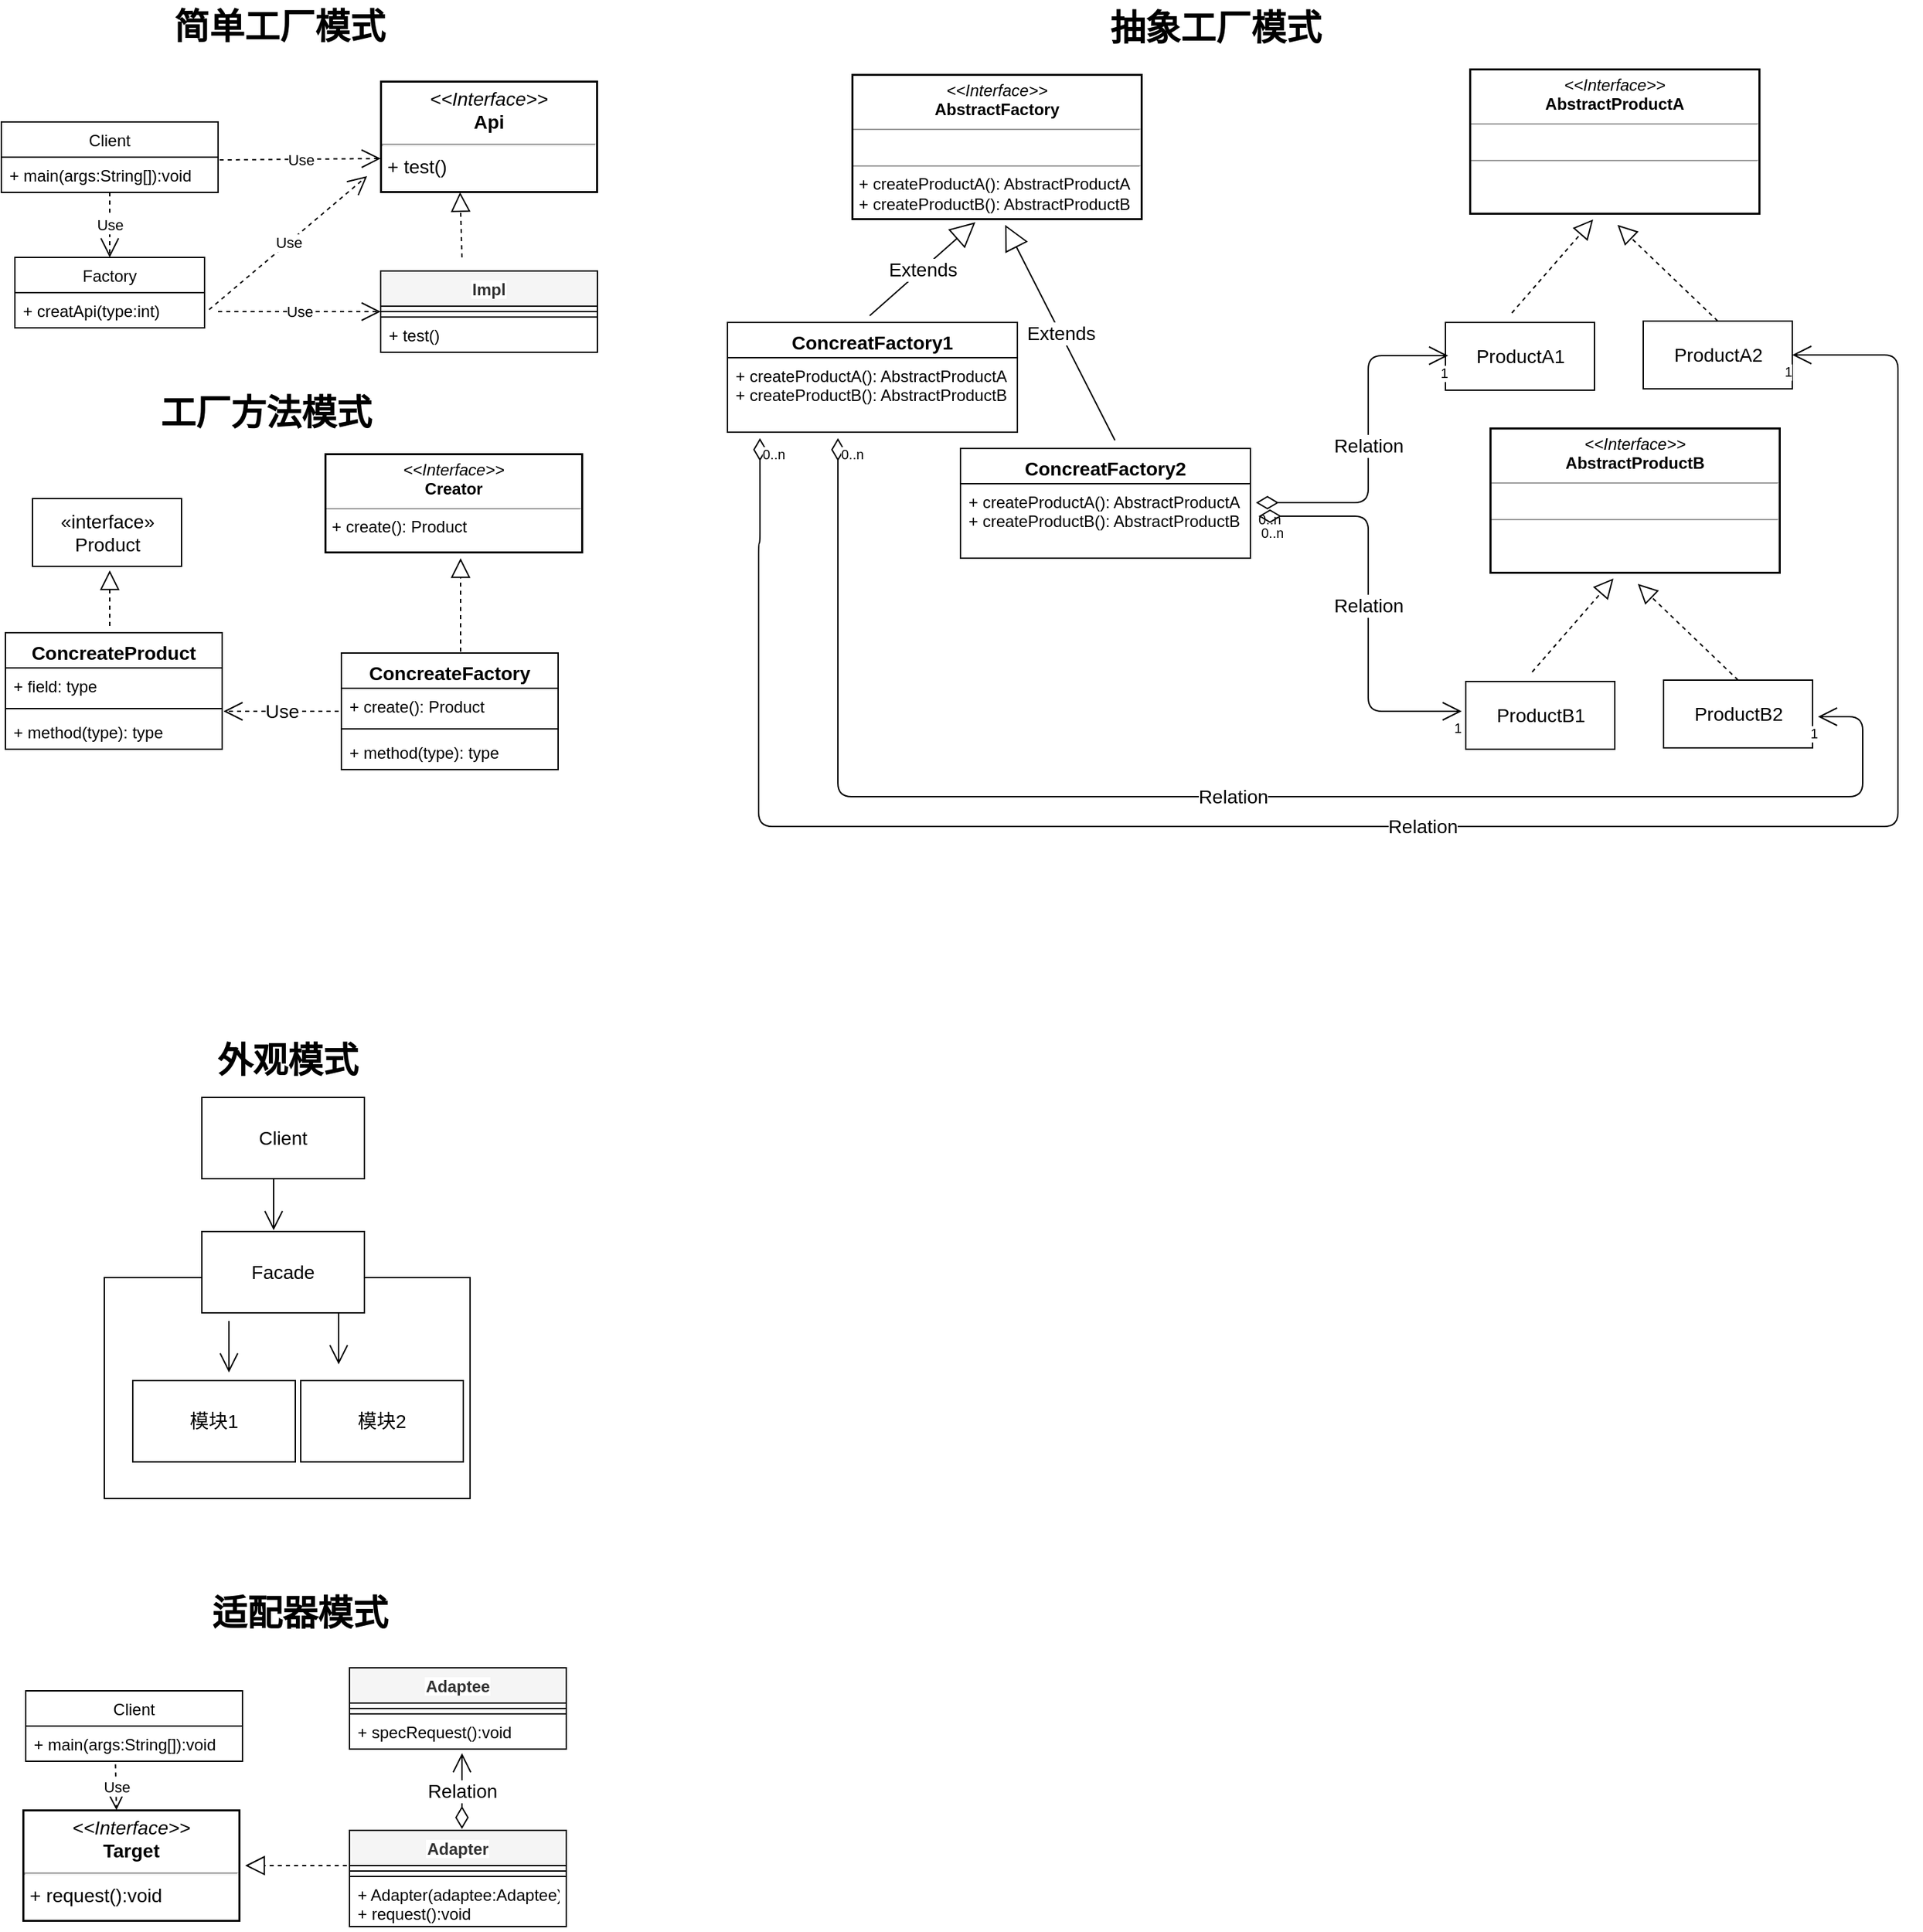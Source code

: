 <mxfile version="13.0.9">
    <diagram id="6hGFLwfOUW9BJ-s0fimq" name="Page-1">
        <mxGraphModel dx="1156" dy="636" grid="0" gridSize="10" guides="1" tooltips="1" connect="1" arrows="1" fold="1" page="1" pageScale="1" pageWidth="827" pageHeight="1169" background="#ffffff" math="0" shadow="0">
            <root>
                <mxCell id="0"/>
                <mxCell id="1" parent="0"/>
                <mxCell id="4" value="Client" style="swimlane;fontStyle=0;childLayout=stackLayout;horizontal=1;startSize=26;fillColor=none;horizontalStack=0;resizeParent=1;resizeParentMax=0;resizeLast=0;collapsible=1;marginBottom=0;strokeColor=#000000;fontColor=#000000;" vertex="1" parent="1">
                    <mxGeometry x="90" y="180" width="160" height="52" as="geometry"/>
                </mxCell>
                <mxCell id="5" value="+ main(args:String[]):void" style="text;strokeColor=#000000;fillColor=none;align=left;verticalAlign=top;spacingLeft=4;spacingRight=4;overflow=hidden;rotatable=0;points=[[0,0.5],[1,0.5]];portConstraint=eastwest;fontColor=#000000;" vertex="1" parent="4">
                    <mxGeometry y="26" width="160" height="26" as="geometry"/>
                </mxCell>
                <mxCell id="9" value="Factory" style="swimlane;fontStyle=0;childLayout=stackLayout;horizontal=1;startSize=26;fillColor=none;horizontalStack=0;resizeParent=1;resizeParentMax=0;resizeLast=0;collapsible=1;marginBottom=0;strokeColor=#000000;fontColor=#000000;" vertex="1" parent="1">
                    <mxGeometry x="100" y="280" width="140" height="52" as="geometry"/>
                </mxCell>
                <mxCell id="11" value="+ creatApi(type:int)" style="text;strokeColor=#000000;fillColor=none;align=left;verticalAlign=top;spacingLeft=4;spacingRight=4;overflow=hidden;rotatable=0;points=[[0,0.5],[1,0.5]];portConstraint=eastwest;fontColor=#000000;" vertex="1" parent="9">
                    <mxGeometry y="26" width="140" height="26" as="geometry"/>
                </mxCell>
                <mxCell id="22" value="Use" style="endArrow=open;endSize=12;dashed=1;html=1;entryX=0.5;entryY=0;entryDx=0;entryDy=0;strokeColor=#000000;fontColor=#000000;labelBackgroundColor=#FFFFFF;" edge="1" parent="1" source="4" target="9">
                    <mxGeometry width="160" relative="1" as="geometry">
                        <mxPoint x="170" y="232" as="sourcePoint"/>
                        <mxPoint x="170" y="392" as="targetPoint"/>
                    </mxGeometry>
                </mxCell>
                <mxCell id="23" value="Use" style="endArrow=open;endSize=12;dashed=1;html=1;entryX=0;entryY=0.5;entryDx=0;entryDy=0;exitX=1.007;exitY=0.079;exitDx=0;exitDy=0;exitPerimeter=0;strokeColor=#000000;fontColor=#000000;labelBackgroundColor=#FFFFFF;" edge="1" parent="1" source="5">
                    <mxGeometry width="160" relative="1" as="geometry">
                        <mxPoint x="180" y="242.0" as="sourcePoint"/>
                        <mxPoint x="370" y="207" as="targetPoint"/>
                    </mxGeometry>
                </mxCell>
                <mxCell id="24" value="Use" style="endArrow=open;endSize=12;dashed=1;html=1;entryX=0;entryY=0.5;entryDx=0;entryDy=0;entryPerimeter=0;strokeColor=#000000;fontColor=#000000;labelBackgroundColor=#FFFFFF;" edge="1" parent="1" target="20">
                    <mxGeometry width="160" relative="1" as="geometry">
                        <mxPoint x="250" y="320" as="sourcePoint"/>
                        <mxPoint x="370" y="330.004" as="targetPoint"/>
                    </mxGeometry>
                </mxCell>
                <mxCell id="25" value="Use" style="endArrow=open;endSize=12;dashed=1;html=1;exitX=1.024;exitY=0.482;exitDx=0;exitDy=0;exitPerimeter=0;strokeColor=#000000;fontColor=#000000;labelBackgroundColor=#FFFFFF;" edge="1" parent="1">
                    <mxGeometry width="160" relative="1" as="geometry">
                        <mxPoint x="243.36" y="318.532" as="sourcePoint"/>
                        <mxPoint x="360" y="220" as="targetPoint"/>
                    </mxGeometry>
                </mxCell>
                <mxCell id="26" value="" style="endArrow=block;dashed=1;endFill=0;endSize=12;html=1;entryX=0.533;entryY=0.997;entryDx=0;entryDy=0;entryPerimeter=0;strokeColor=#000000;fontColor=#000000;" edge="1" parent="1">
                    <mxGeometry width="160" relative="1" as="geometry">
                        <mxPoint x="430" y="280" as="sourcePoint"/>
                        <mxPoint x="428.63" y="231.85" as="targetPoint"/>
                    </mxGeometry>
                </mxCell>
                <mxCell id="27" value="&lt;p style=&quot;margin: 4px 0px 0px; text-align: center; font-size: 14px;&quot;&gt;&lt;i style=&quot;font-size: 14px;&quot;&gt;&amp;lt;&amp;lt;Interface&amp;gt;&amp;gt;&lt;/i&gt;&lt;br style=&quot;font-size: 14px;&quot;&gt;&lt;b style=&quot;font-size: 14px;&quot;&gt;Api&lt;/b&gt;&lt;/p&gt;&lt;hr style=&quot;font-size: 14px;&quot;&gt;&lt;p style=&quot;margin: 0px 0px 0px 4px; font-size: 14px;&quot;&gt;+ test()&lt;br style=&quot;font-size: 14px;&quot;&gt;&lt;/p&gt;" style="verticalAlign=top;align=left;overflow=fill;fontSize=14;fontFamily=Helvetica;html=1;strokeColor=#000000;fontColor=#000000;labelBackgroundColor=#ffffff;labelBorderColor=#000000;" vertex="1" parent="1">
                    <mxGeometry x="370" y="150" width="160" height="82" as="geometry"/>
                </mxCell>
                <mxCell id="18" value="Impl" style="swimlane;fontStyle=1;align=center;verticalAlign=top;childLayout=stackLayout;horizontal=1;startSize=26;horizontalStack=0;resizeParent=1;resizeParentMax=0;resizeLast=0;collapsible=1;marginBottom=0;strokeColor=#000000;fontColor=#333333;labelBackgroundColor=#FFFFFF;fillColor=#f5f5f5;" vertex="1" parent="1">
                    <mxGeometry x="370" y="290" width="160" height="60" as="geometry"/>
                </mxCell>
                <mxCell id="20" value="" style="line;strokeWidth=1;fillColor=none;align=left;verticalAlign=middle;spacingTop=-1;spacingLeft=3;spacingRight=3;rotatable=0;labelPosition=right;points=[];portConstraint=eastwest;strokeColor=#000000;fontColor=#000000;" vertex="1" parent="18">
                    <mxGeometry y="26" width="160" height="8" as="geometry"/>
                </mxCell>
                <mxCell id="21" value="+ test()" style="text;strokeColor=#000000;fillColor=none;align=left;verticalAlign=top;spacingLeft=4;spacingRight=4;overflow=hidden;rotatable=0;points=[[0,0.5],[1,0.5]];portConstraint=eastwest;fontColor=#000000;" vertex="1" parent="18">
                    <mxGeometry y="34" width="160" height="26" as="geometry"/>
                </mxCell>
                <mxCell id="28" value="简单工厂模式" style="text;html=1;align=center;verticalAlign=middle;resizable=0;points=[];autosize=1;fontStyle=1;fontSize=26;strokeColor=none;fontColor=#000000;" vertex="1" parent="1">
                    <mxGeometry x="210" y="90" width="170" height="40" as="geometry"/>
                </mxCell>
                <mxCell id="90" value="ConcreatFactory2" style="swimlane;fontStyle=1;align=center;verticalAlign=top;childLayout=stackLayout;horizontal=1;startSize=26;horizontalStack=0;resizeParent=1;resizeParentMax=0;resizeLast=0;collapsible=1;marginBottom=0;labelBackgroundColor=#FFFFFF;strokeColor=#000000;fillColor=#FFFFFF;fontSize=14;fontColor=#000000;" vertex="1" parent="1">
                    <mxGeometry x="798" y="421" width="214" height="81" as="geometry"/>
                </mxCell>
                <mxCell id="91" value="+ createProductA(): AbstractProductA&#10;+ createProductB(): AbstractProductB" style="text;strokeColor=none;fillColor=none;align=left;verticalAlign=top;spacingLeft=4;spacingRight=4;overflow=hidden;rotatable=0;points=[[0,0.5],[1,0.5]];portConstraint=eastwest;fontColor=#000000;" vertex="1" parent="90">
                    <mxGeometry y="26" width="214" height="55" as="geometry"/>
                </mxCell>
                <mxCell id="86" value="ConcreatFactory1" style="swimlane;fontStyle=1;align=center;verticalAlign=top;childLayout=stackLayout;horizontal=1;startSize=26;horizontalStack=0;resizeParent=1;resizeParentMax=0;resizeLast=0;collapsible=1;marginBottom=0;labelBackgroundColor=#FFFFFF;strokeColor=#000000;fillColor=#FFFFFF;fontSize=14;fontColor=#000000;" vertex="1" parent="1">
                    <mxGeometry x="626" y="328" width="214" height="81" as="geometry"/>
                </mxCell>
                <mxCell id="89" value="+ createProductA(): AbstractProductA&#10;+ createProductB(): AbstractProductB" style="text;strokeColor=none;fillColor=none;align=left;verticalAlign=top;spacingLeft=4;spacingRight=4;overflow=hidden;rotatable=0;points=[[0,0.5],[1,0.5]];portConstraint=eastwest;fontColor=#000000;" vertex="1" parent="86">
                    <mxGeometry y="26" width="214" height="55" as="geometry"/>
                </mxCell>
                <mxCell id="92" value="Extends" style="endArrow=block;endSize=16;endFill=0;html=1;labelBackgroundColor=#FFFFFF;strokeColor=#000000;fontSize=14;fontColor=#000000;" edge="1" parent="86">
                    <mxGeometry width="160" relative="1" as="geometry">
                        <mxPoint x="105" y="-5" as="sourcePoint"/>
                        <mxPoint x="183" y="-74" as="targetPoint"/>
                    </mxGeometry>
                </mxCell>
                <mxCell id="35" value="Client" style="rounded=0;whiteSpace=wrap;html=1;labelBackgroundColor=#FFFFFF;strokeColor=#000000;fontSize=14;fontColor=#000000;fillColor=#FFFFFF;" vertex="1" parent="1">
                    <mxGeometry x="238" y="900" width="120" height="60" as="geometry"/>
                </mxCell>
                <mxCell id="36" value="" style="rounded=0;whiteSpace=wrap;html=1;labelBackgroundColor=#FFFFFF;strokeColor=#000000;fontSize=14;fontColor=#000000;fillColor=#FFFFFF;" vertex="1" parent="1">
                    <mxGeometry x="166" y="1033" width="270" height="163" as="geometry"/>
                </mxCell>
                <mxCell id="37" value="Facade" style="rounded=0;whiteSpace=wrap;html=1;labelBackgroundColor=#FFFFFF;strokeColor=#000000;fontSize=14;fontColor=#000000;fillColor=#FFFFFF;" vertex="1" parent="1">
                    <mxGeometry x="238" y="999" width="120" height="60" as="geometry"/>
                </mxCell>
                <mxCell id="38" value="模块2" style="rounded=0;whiteSpace=wrap;html=1;labelBackgroundColor=#FFFFFF;strokeColor=#000000;fontSize=14;fontColor=#000000;fillColor=#FFFFFF;" vertex="1" parent="1">
                    <mxGeometry x="311" y="1109" width="120" height="60" as="geometry"/>
                </mxCell>
                <mxCell id="39" value="模块1" style="rounded=0;whiteSpace=wrap;html=1;labelBackgroundColor=#FFFFFF;strokeColor=#000000;fontSize=14;fontColor=#000000;fillColor=#FFFFFF;" vertex="1" parent="1">
                    <mxGeometry x="187" y="1109" width="120" height="60" as="geometry"/>
                </mxCell>
                <mxCell id="41" value="" style="endArrow=open;endFill=1;endSize=12;html=1;labelBackgroundColor=#FFFFFF;strokeColor=#000000;fontSize=14;fontColor=#000000;" edge="1" parent="1">
                    <mxGeometry width="160" relative="1" as="geometry">
                        <mxPoint x="291" y="960" as="sourcePoint"/>
                        <mxPoint x="291" y="998" as="targetPoint"/>
                    </mxGeometry>
                </mxCell>
                <mxCell id="42" value="" style="endArrow=open;endFill=1;endSize=12;html=1;labelBackgroundColor=#FFFFFF;strokeColor=#000000;fontSize=14;fontColor=#000000;" edge="1" parent="1">
                    <mxGeometry width="160" relative="1" as="geometry">
                        <mxPoint x="339" y="1059" as="sourcePoint"/>
                        <mxPoint x="339" y="1097" as="targetPoint"/>
                    </mxGeometry>
                </mxCell>
                <mxCell id="43" value="" style="endArrow=open;endFill=1;endSize=12;html=1;labelBackgroundColor=#FFFFFF;strokeColor=#000000;fontSize=14;fontColor=#000000;" edge="1" parent="1">
                    <mxGeometry width="160" relative="1" as="geometry">
                        <mxPoint x="258" y="1065" as="sourcePoint"/>
                        <mxPoint x="258" y="1103" as="targetPoint"/>
                    </mxGeometry>
                </mxCell>
                <mxCell id="44" value="外观模式" style="text;html=1;align=center;verticalAlign=middle;resizable=0;points=[];autosize=1;fontStyle=1;fontSize=26;strokeColor=none;fontColor=#000000;" vertex="1" parent="1">
                    <mxGeometry x="244" y="855" width="114" height="35" as="geometry"/>
                </mxCell>
                <mxCell id="45" value="适配器模式" style="text;html=1;align=center;verticalAlign=middle;resizable=0;points=[];autosize=1;fontStyle=1;fontSize=26;strokeColor=none;fontColor=#000000;" vertex="1" parent="1">
                    <mxGeometry x="240" y="1263" width="140" height="35" as="geometry"/>
                </mxCell>
                <mxCell id="51" value="Use" style="endArrow=open;endSize=12;dashed=1;html=1;entryX=0.431;entryY=0;entryDx=0;entryDy=0;exitX=0.414;exitY=1.086;exitDx=0;exitDy=0;exitPerimeter=0;strokeColor=#000000;fontColor=#000000;labelBackgroundColor=#FFFFFF;entryPerimeter=0;" edge="1" parent="1" source="47" target="55">
                    <mxGeometry width="160" relative="1" as="geometry">
                        <mxPoint x="198" y="1400" as="sourcePoint"/>
                        <mxPoint x="388" y="1365" as="targetPoint"/>
                    </mxGeometry>
                </mxCell>
                <mxCell id="54" value="" style="endArrow=block;dashed=1;endFill=0;endSize=12;html=1;entryX=0.533;entryY=0.997;entryDx=0;entryDy=0;entryPerimeter=0;strokeColor=#000000;fontColor=#000000;exitX=-0.012;exitY=0.366;exitDx=0;exitDy=0;exitPerimeter=0;" edge="1" parent="1" source="56">
                    <mxGeometry width="160" relative="1" as="geometry">
                        <mxPoint x="271.37" y="1515.15" as="sourcePoint"/>
                        <mxPoint x="270.0" y="1467" as="targetPoint"/>
                    </mxGeometry>
                </mxCell>
                <mxCell id="55" value="&lt;p style=&quot;margin: 4px 0px 0px ; text-align: center ; font-size: 14px&quot;&gt;&lt;i style=&quot;font-size: 14px&quot;&gt;&amp;lt;&amp;lt;Interface&amp;gt;&amp;gt;&lt;/i&gt;&lt;br style=&quot;font-size: 14px&quot;&gt;&lt;b&gt;Target&lt;/b&gt;&lt;/p&gt;&lt;hr style=&quot;font-size: 14px&quot;&gt;&lt;p style=&quot;margin: 0px 0px 0px 4px ; font-size: 14px&quot;&gt;+ request():void&lt;br style=&quot;font-size: 14px&quot;&gt;&lt;/p&gt;" style="verticalAlign=top;align=left;overflow=fill;fontSize=14;fontFamily=Helvetica;html=1;strokeColor=#000000;fontColor=#000000;labelBackgroundColor=#ffffff;labelBorderColor=#000000;" vertex="1" parent="1">
                    <mxGeometry x="106" y="1426" width="160" height="82" as="geometry"/>
                </mxCell>
                <mxCell id="64" value="Relation" style="endArrow=open;html=1;endSize=12;startArrow=diamondThin;startSize=14;startFill=0;edgeStyle=orthogonalEdgeStyle;labelBackgroundColor=#FFFFFF;strokeColor=#000000;fontSize=14;fontColor=#000000;entryX=0.519;entryY=1.115;entryDx=0;entryDy=0;entryPerimeter=0;" edge="1" parent="1" target="61">
                    <mxGeometry relative="1" as="geometry">
                        <mxPoint x="430" y="1440" as="sourcePoint"/>
                        <mxPoint x="380" y="1599" as="targetPoint"/>
                        <Array as="points">
                            <mxPoint x="430" y="1410"/>
                            <mxPoint x="430" y="1410"/>
                        </Array>
                    </mxGeometry>
                </mxCell>
                <mxCell id="65" value="0..n" style="resizable=0;html=1;align=left;verticalAlign=top;labelBackgroundColor=#ffffff;fontSize=10;" connectable="0" vertex="1" parent="64">
                    <mxGeometry x="-1" relative="1" as="geometry"/>
                </mxCell>
                <mxCell id="46" value="Client" style="swimlane;fontStyle=0;childLayout=stackLayout;horizontal=1;startSize=26;fillColor=none;horizontalStack=0;resizeParent=1;resizeParentMax=0;resizeLast=0;collapsible=1;marginBottom=0;strokeColor=#000000;fontColor=#000000;" vertex="1" parent="1">
                    <mxGeometry x="108" y="1338" width="160" height="52" as="geometry"/>
                </mxCell>
                <mxCell id="47" value="+ main(args:String[]):void" style="text;strokeColor=#000000;fillColor=none;align=left;verticalAlign=top;spacingLeft=4;spacingRight=4;overflow=hidden;rotatable=0;points=[[0,0.5],[1,0.5]];portConstraint=eastwest;fontColor=#000000;" vertex="1" parent="46">
                    <mxGeometry y="26" width="160" height="26" as="geometry"/>
                </mxCell>
                <mxCell id="56" value="Adapter" style="swimlane;fontStyle=1;align=center;verticalAlign=top;childLayout=stackLayout;horizontal=1;startSize=26;horizontalStack=0;resizeParent=1;resizeParentMax=0;resizeLast=0;collapsible=1;marginBottom=0;strokeColor=#000000;fontColor=#333333;labelBackgroundColor=#FFFFFF;fillColor=#f5f5f5;" vertex="1" parent="1">
                    <mxGeometry x="347" y="1441" width="160" height="71" as="geometry"/>
                </mxCell>
                <mxCell id="57" value="" style="line;strokeWidth=1;fillColor=none;align=left;verticalAlign=middle;spacingTop=-1;spacingLeft=3;spacingRight=3;rotatable=0;labelPosition=right;points=[];portConstraint=eastwest;strokeColor=#000000;fontColor=#000000;" vertex="1" parent="56">
                    <mxGeometry y="26" width="160" height="8" as="geometry"/>
                </mxCell>
                <mxCell id="58" value="+ Adapter(adaptee:Adaptee)&#10;+ request():void" style="text;strokeColor=#000000;fillColor=none;align=left;verticalAlign=top;spacingLeft=4;spacingRight=4;overflow=hidden;rotatable=0;points=[[0,0.5],[1,0.5]];portConstraint=eastwest;fontColor=#000000;" vertex="1" parent="56">
                    <mxGeometry y="34" width="160" height="37" as="geometry"/>
                </mxCell>
                <mxCell id="59" value="Adaptee" style="swimlane;fontStyle=1;align=center;verticalAlign=top;childLayout=stackLayout;horizontal=1;startSize=26;horizontalStack=0;resizeParent=1;resizeParentMax=0;resizeLast=0;collapsible=1;marginBottom=0;strokeColor=#000000;fontColor=#333333;labelBackgroundColor=#FFFFFF;fillColor=#f5f5f5;" vertex="1" parent="1">
                    <mxGeometry x="347" y="1321" width="160" height="60" as="geometry"/>
                </mxCell>
                <mxCell id="60" value="" style="line;strokeWidth=1;fillColor=none;align=left;verticalAlign=middle;spacingTop=-1;spacingLeft=3;spacingRight=3;rotatable=0;labelPosition=right;points=[];portConstraint=eastwest;strokeColor=#000000;fontColor=#000000;" vertex="1" parent="59">
                    <mxGeometry y="26" width="160" height="8" as="geometry"/>
                </mxCell>
                <mxCell id="61" value="+ specRequest():void" style="text;strokeColor=#000000;fillColor=none;align=left;verticalAlign=top;spacingLeft=4;spacingRight=4;overflow=hidden;rotatable=0;points=[[0,0.5],[1,0.5]];portConstraint=eastwest;fontColor=#000000;" vertex="1" parent="59">
                    <mxGeometry y="34" width="160" height="26" as="geometry"/>
                </mxCell>
                <mxCell id="67" value="«interface»&lt;br&gt;Product" style="html=1;labelBackgroundColor=#FFFFFF;strokeColor=#000000;fillColor=#FFFFFF;fontSize=14;fontColor=#000000;" vertex="1" parent="1">
                    <mxGeometry x="113" y="458" width="110" height="50" as="geometry"/>
                </mxCell>
                <mxCell id="68" value="ConcreateProduct" style="swimlane;fontStyle=1;align=center;verticalAlign=top;childLayout=stackLayout;horizontal=1;startSize=26;horizontalStack=0;resizeParent=1;resizeParentMax=0;resizeLast=0;collapsible=1;marginBottom=0;labelBackgroundColor=#FFFFFF;strokeColor=#000000;fillColor=#FFFFFF;fontSize=14;fontColor=#000000;" vertex="1" parent="1">
                    <mxGeometry x="93" y="557" width="160" height="86" as="geometry"/>
                </mxCell>
                <mxCell id="69" value="+ field: type" style="text;strokeColor=none;fillColor=none;align=left;verticalAlign=top;spacingLeft=4;spacingRight=4;overflow=hidden;rotatable=0;points=[[0,0.5],[1,0.5]];portConstraint=eastwest;" vertex="1" parent="68">
                    <mxGeometry y="26" width="160" height="26" as="geometry"/>
                </mxCell>
                <mxCell id="70" value="" style="line;strokeWidth=1;fillColor=none;align=left;verticalAlign=middle;spacingTop=-1;spacingLeft=3;spacingRight=3;rotatable=0;labelPosition=right;points=[];portConstraint=eastwest;" vertex="1" parent="68">
                    <mxGeometry y="52" width="160" height="8" as="geometry"/>
                </mxCell>
                <mxCell id="71" value="+ method(type): type" style="text;strokeColor=none;fillColor=none;align=left;verticalAlign=top;spacingLeft=4;spacingRight=4;overflow=hidden;rotatable=0;points=[[0,0.5],[1,0.5]];portConstraint=eastwest;" vertex="1" parent="68">
                    <mxGeometry y="60" width="160" height="26" as="geometry"/>
                </mxCell>
                <mxCell id="72" value="" style="endArrow=block;dashed=1;endFill=0;endSize=12;html=1;labelBackgroundColor=#FFFFFF;strokeColor=#000000;fontSize=14;fontColor=#000000;" edge="1" parent="68">
                    <mxGeometry width="160" relative="1" as="geometry">
                        <mxPoint x="77" y="-5" as="sourcePoint"/>
                        <mxPoint x="77" y="-46" as="targetPoint"/>
                    </mxGeometry>
                </mxCell>
                <mxCell id="75" value="&lt;p style=&quot;margin: 0px ; margin-top: 4px ; text-align: center&quot;&gt;&lt;i&gt;&amp;lt;&amp;lt;Interface&amp;gt;&amp;gt;&lt;/i&gt;&lt;br&gt;&lt;b&gt;Creator&lt;/b&gt;&lt;/p&gt;&lt;hr size=&quot;1&quot;&gt;&lt;p style=&quot;margin: 0px ; margin-left: 4px&quot;&gt;&lt;/p&gt;&lt;p style=&quot;margin: 0px ; margin-left: 4px&quot;&gt;+ create(): Product&lt;br&gt;&lt;br&gt;&lt;/p&gt;" style="verticalAlign=top;align=left;overflow=fill;fontSize=12;fontFamily=Helvetica;html=1;labelBackgroundColor=#FFFFFF;strokeColor=#000000;fillColor=#FFFFFF;fontColor=#000000;labelBorderColor=#000000;" vertex="1" parent="1">
                    <mxGeometry x="329" y="425" width="190" height="73" as="geometry"/>
                </mxCell>
                <mxCell id="76" value="ConcreateFactory" style="swimlane;fontStyle=1;align=center;verticalAlign=top;childLayout=stackLayout;horizontal=1;startSize=26;horizontalStack=0;resizeParent=1;resizeParentMax=0;resizeLast=0;collapsible=1;marginBottom=0;labelBackgroundColor=#FFFFFF;strokeColor=#000000;fillColor=#FFFFFF;fontSize=14;fontColor=#000000;" vertex="1" parent="1">
                    <mxGeometry x="341" y="572" width="160" height="86" as="geometry"/>
                </mxCell>
                <mxCell id="77" value="+ create(): Product" style="text;strokeColor=none;fillColor=none;align=left;verticalAlign=top;spacingLeft=4;spacingRight=4;overflow=hidden;rotatable=0;points=[[0,0.5],[1,0.5]];portConstraint=eastwest;fontColor=#000000;" vertex="1" parent="76">
                    <mxGeometry y="26" width="160" height="26" as="geometry"/>
                </mxCell>
                <mxCell id="81" value="Use" style="endArrow=open;endSize=12;dashed=1;html=1;labelBackgroundColor=#FFFFFF;strokeColor=#000000;fontSize=14;fontColor=#000000;entryX=1.006;entryY=1.231;entryDx=0;entryDy=0;entryPerimeter=0;" edge="1" parent="76" target="69">
                    <mxGeometry width="160" relative="1" as="geometry">
                        <mxPoint x="-2" y="43" as="sourcePoint"/>
                        <mxPoint x="158" y="43" as="targetPoint"/>
                    </mxGeometry>
                </mxCell>
                <mxCell id="78" value="" style="line;strokeWidth=1;fillColor=none;align=left;verticalAlign=middle;spacingTop=-1;spacingLeft=3;spacingRight=3;rotatable=0;labelPosition=right;points=[];portConstraint=eastwest;" vertex="1" parent="76">
                    <mxGeometry y="52" width="160" height="8" as="geometry"/>
                </mxCell>
                <mxCell id="79" value="+ method(type): type" style="text;strokeColor=none;fillColor=none;align=left;verticalAlign=top;spacingLeft=4;spacingRight=4;overflow=hidden;rotatable=0;points=[[0,0.5],[1,0.5]];portConstraint=eastwest;" vertex="1" parent="76">
                    <mxGeometry y="60" width="160" height="26" as="geometry"/>
                </mxCell>
                <mxCell id="80" value="" style="endArrow=block;dashed=1;endFill=0;endSize=12;html=1;labelBackgroundColor=#FFFFFF;strokeColor=#000000;fontSize=14;fontColor=#000000;" edge="1" parent="1">
                    <mxGeometry width="160" relative="1" as="geometry">
                        <mxPoint x="429" y="571" as="sourcePoint"/>
                        <mxPoint x="429" y="502" as="targetPoint"/>
                    </mxGeometry>
                </mxCell>
                <mxCell id="83" value="工厂方法模式" style="text;html=1;align=center;verticalAlign=middle;resizable=0;points=[];autosize=1;fontStyle=1;fontSize=26;strokeColor=none;fontColor=#000000;" vertex="1" parent="1">
                    <mxGeometry x="202" y="377" width="166" height="35" as="geometry"/>
                </mxCell>
                <mxCell id="84" value="&lt;p style=&quot;margin: 0px ; margin-top: 4px ; text-align: center&quot;&gt;&lt;i&gt;&amp;lt;&amp;lt;Interface&amp;gt;&amp;gt;&lt;/i&gt;&lt;br&gt;&lt;b&gt;AbstractFactory&lt;/b&gt;&lt;/p&gt;&lt;hr size=&quot;1&quot;&gt;&lt;p style=&quot;margin: 0px ; margin-left: 4px&quot;&gt;&lt;br&gt;&lt;/p&gt;&lt;hr size=&quot;1&quot;&gt;&lt;p style=&quot;margin: 0px ; margin-left: 4px&quot;&gt;+ createProductA(): AbstractProductA&lt;br&gt;+ createProductB(): AbstractProductB&lt;/p&gt;" style="verticalAlign=top;align=left;overflow=fill;fontSize=12;fontFamily=Helvetica;html=1;labelBackgroundColor=#FFFFFF;strokeColor=#000000;fillColor=#FFFFFF;fontColor=#000000;labelBorderColor=#000000;" vertex="1" parent="1">
                    <mxGeometry x="718" y="145" width="214" height="107" as="geometry"/>
                </mxCell>
                <mxCell id="85" value="抽象工厂模式" style="text;html=1;align=center;verticalAlign=middle;resizable=0;points=[];autosize=1;fontStyle=1;fontSize=26;strokeColor=none;fontColor=#000000;" vertex="1" parent="1">
                    <mxGeometry x="903" y="93" width="166" height="35" as="geometry"/>
                </mxCell>
                <mxCell id="93" value="Extends" style="endArrow=block;endSize=16;endFill=0;html=1;labelBackgroundColor=#FFFFFF;strokeColor=#000000;fontSize=14;fontColor=#000000;" edge="1" parent="1">
                    <mxGeometry width="160" relative="1" as="geometry">
                        <mxPoint x="912" y="415" as="sourcePoint"/>
                        <mxPoint x="831" y="256" as="targetPoint"/>
                    </mxGeometry>
                </mxCell>
                <mxCell id="94" value="&lt;p style=&quot;margin: 0px ; margin-top: 4px ; text-align: center&quot;&gt;&lt;i&gt;&amp;lt;&amp;lt;Interface&amp;gt;&amp;gt;&lt;/i&gt;&lt;br&gt;&lt;b&gt;AbstractProductA&lt;/b&gt;&lt;/p&gt;&lt;hr size=&quot;1&quot;&gt;&lt;p style=&quot;margin: 0px ; margin-left: 4px&quot;&gt;&lt;br&gt;&lt;/p&gt;&lt;hr size=&quot;1&quot;&gt;&lt;p style=&quot;margin: 0px ; margin-left: 4px&quot;&gt;&lt;br&gt;&lt;/p&gt;" style="verticalAlign=top;align=left;overflow=fill;fontSize=12;fontFamily=Helvetica;html=1;labelBackgroundColor=#FFFFFF;strokeColor=#000000;fillColor=#FFFFFF;fontColor=#000000;labelBorderColor=#000000;" vertex="1" parent="1">
                    <mxGeometry x="1174" y="141" width="214" height="107" as="geometry"/>
                </mxCell>
                <mxCell id="97" value="ProductA1" style="html=1;labelBackgroundColor=#FFFFFF;strokeColor=#000000;fillColor=#FFFFFF;fontSize=14;fontColor=#000000;" vertex="1" parent="1">
                    <mxGeometry x="1156" y="328" width="110" height="50" as="geometry"/>
                </mxCell>
                <mxCell id="98" value="ProductA2" style="html=1;labelBackgroundColor=#FFFFFF;strokeColor=#000000;fillColor=#FFFFFF;fontSize=14;fontColor=#000000;" vertex="1" parent="1">
                    <mxGeometry x="1302" y="327" width="110" height="50" as="geometry"/>
                </mxCell>
                <mxCell id="99" value="" style="endArrow=block;dashed=1;endFill=0;endSize=12;html=1;labelBackgroundColor=#FFFFFF;strokeColor=#000000;fontSize=14;fontColor=#000000;" edge="1" parent="1">
                    <mxGeometry width="160" relative="1" as="geometry">
                        <mxPoint x="1205" y="321" as="sourcePoint"/>
                        <mxPoint x="1265" y="252" as="targetPoint"/>
                    </mxGeometry>
                </mxCell>
                <mxCell id="100" value="" style="endArrow=block;dashed=1;endFill=0;endSize=12;html=1;labelBackgroundColor=#FFFFFF;strokeColor=#000000;fontSize=14;fontColor=#000000;exitX=0.5;exitY=0;exitDx=0;exitDy=0;" edge="1" parent="1" source="98">
                    <mxGeometry width="160" relative="1" as="geometry">
                        <mxPoint x="1215" y="331" as="sourcePoint"/>
                        <mxPoint x="1283" y="256" as="targetPoint"/>
                    </mxGeometry>
                </mxCell>
                <mxCell id="101" value="&lt;p style=&quot;margin: 0px ; margin-top: 4px ; text-align: center&quot;&gt;&lt;i&gt;&amp;lt;&amp;lt;Interface&amp;gt;&amp;gt;&lt;/i&gt;&lt;br&gt;&lt;b&gt;AbstractProductB&lt;/b&gt;&lt;/p&gt;&lt;hr size=&quot;1&quot;&gt;&lt;p style=&quot;margin: 0px ; margin-left: 4px&quot;&gt;&lt;br&gt;&lt;/p&gt;&lt;hr size=&quot;1&quot;&gt;&lt;p style=&quot;margin: 0px ; margin-left: 4px&quot;&gt;&lt;br&gt;&lt;/p&gt;" style="verticalAlign=top;align=left;overflow=fill;fontSize=12;fontFamily=Helvetica;html=1;labelBackgroundColor=#FFFFFF;strokeColor=#000000;fillColor=#FFFFFF;fontColor=#000000;labelBorderColor=#000000;" vertex="1" parent="1">
                    <mxGeometry x="1189" y="406" width="214" height="107" as="geometry"/>
                </mxCell>
                <mxCell id="102" value="ProductB1" style="html=1;labelBackgroundColor=#FFFFFF;strokeColor=#000000;fillColor=#FFFFFF;fontSize=14;fontColor=#000000;" vertex="1" parent="1">
                    <mxGeometry x="1171" y="593" width="110" height="50" as="geometry"/>
                </mxCell>
                <mxCell id="103" value="ProductB2" style="html=1;labelBackgroundColor=#FFFFFF;strokeColor=#000000;fillColor=#FFFFFF;fontSize=14;fontColor=#000000;" vertex="1" parent="1">
                    <mxGeometry x="1317" y="592" width="110" height="50" as="geometry"/>
                </mxCell>
                <mxCell id="104" value="" style="endArrow=block;dashed=1;endFill=0;endSize=12;html=1;labelBackgroundColor=#FFFFFF;strokeColor=#000000;fontSize=14;fontColor=#000000;" edge="1" parent="1">
                    <mxGeometry width="160" relative="1" as="geometry">
                        <mxPoint x="1220" y="586" as="sourcePoint"/>
                        <mxPoint x="1280" y="517" as="targetPoint"/>
                    </mxGeometry>
                </mxCell>
                <mxCell id="105" value="" style="endArrow=block;dashed=1;endFill=0;endSize=12;html=1;labelBackgroundColor=#FFFFFF;strokeColor=#000000;fontSize=14;fontColor=#000000;exitX=0.5;exitY=0;exitDx=0;exitDy=0;" edge="1" parent="1" source="103">
                    <mxGeometry width="160" relative="1" as="geometry">
                        <mxPoint x="1230" y="596" as="sourcePoint"/>
                        <mxPoint x="1298" y="521" as="targetPoint"/>
                    </mxGeometry>
                </mxCell>
                <mxCell id="107" value="Relation" style="endArrow=open;html=1;endSize=12;startArrow=diamondThin;startSize=14;startFill=0;edgeStyle=orthogonalEdgeStyle;labelBackgroundColor=#FFFFFF;strokeColor=#000000;fontSize=14;fontColor=#000000;exitX=1.019;exitY=0.255;exitDx=0;exitDy=0;exitPerimeter=0;" edge="1" parent="1" source="91">
                    <mxGeometry relative="1" as="geometry">
                        <mxPoint x="998" y="352.5" as="sourcePoint"/>
                        <mxPoint x="1158" y="352.5" as="targetPoint"/>
                        <Array as="points">
                            <mxPoint x="1099" y="461"/>
                            <mxPoint x="1099" y="353"/>
                        </Array>
                    </mxGeometry>
                </mxCell>
                <mxCell id="108" value="0..n" style="resizable=0;html=1;align=left;verticalAlign=top;labelBackgroundColor=#ffffff;fontSize=10;" connectable="0" vertex="1" parent="107">
                    <mxGeometry x="-1" relative="1" as="geometry"/>
                </mxCell>
                <mxCell id="109" value="1" style="resizable=0;html=1;align=right;verticalAlign=top;labelBackgroundColor=#ffffff;fontSize=10;" connectable="0" vertex="1" parent="107">
                    <mxGeometry x="1" relative="1" as="geometry"/>
                </mxCell>
                <mxCell id="110" value="Relation" style="endArrow=open;html=1;endSize=12;startArrow=diamondThin;startSize=14;startFill=0;edgeStyle=orthogonalEdgeStyle;labelBackgroundColor=#FFFFFF;strokeColor=#000000;fontSize=14;fontColor=#000000;" edge="1" parent="1">
                    <mxGeometry relative="1" as="geometry">
                        <mxPoint x="1018" y="471" as="sourcePoint"/>
                        <mxPoint x="1168" y="615" as="targetPoint"/>
                        <Array as="points">
                            <mxPoint x="1099" y="471"/>
                            <mxPoint x="1099" y="615"/>
                        </Array>
                    </mxGeometry>
                </mxCell>
                <mxCell id="111" value="0..n" style="resizable=0;html=1;align=left;verticalAlign=top;labelBackgroundColor=#ffffff;fontSize=10;" connectable="0" vertex="1" parent="110">
                    <mxGeometry x="-1" relative="1" as="geometry"/>
                </mxCell>
                <mxCell id="112" value="1" style="resizable=0;html=1;align=right;verticalAlign=top;labelBackgroundColor=#ffffff;fontSize=10;" connectable="0" vertex="1" parent="110">
                    <mxGeometry x="1" relative="1" as="geometry"/>
                </mxCell>
                <mxCell id="113" value="Relation" style="endArrow=open;html=1;endSize=12;startArrow=diamondThin;startSize=14;startFill=0;edgeStyle=orthogonalEdgeStyle;labelBackgroundColor=#FFFFFF;strokeColor=#000000;fontSize=14;fontColor=#000000;exitX=0.381;exitY=1.08;exitDx=0;exitDy=0;exitPerimeter=0;" edge="1" parent="1" source="89">
                    <mxGeometry relative="1" as="geometry">
                        <mxPoint x="1036.066" y="481.025" as="sourcePoint"/>
                        <mxPoint x="1431" y="619" as="targetPoint"/>
                        <Array as="points">
                            <mxPoint x="708" y="678"/>
                            <mxPoint x="1464" y="678"/>
                            <mxPoint x="1464" y="619"/>
                        </Array>
                    </mxGeometry>
                </mxCell>
                <mxCell id="114" value="0..n" style="resizable=0;html=1;align=left;verticalAlign=top;labelBackgroundColor=#ffffff;fontSize=10;" connectable="0" vertex="1" parent="113">
                    <mxGeometry x="-1" relative="1" as="geometry"/>
                </mxCell>
                <mxCell id="115" value="1" style="resizable=0;html=1;align=right;verticalAlign=top;labelBackgroundColor=#ffffff;fontSize=10;" connectable="0" vertex="1" parent="113">
                    <mxGeometry x="1" relative="1" as="geometry"/>
                </mxCell>
                <mxCell id="116" value="Relation" style="endArrow=open;html=1;endSize=12;startArrow=diamondThin;startSize=14;startFill=0;edgeStyle=orthogonalEdgeStyle;labelBackgroundColor=#FFFFFF;strokeColor=#000000;fontSize=14;fontColor=#000000;exitX=0.112;exitY=1.08;exitDx=0;exitDy=0;exitPerimeter=0;entryX=1;entryY=0.5;entryDx=0;entryDy=0;" edge="1" parent="1" source="89" target="98">
                    <mxGeometry relative="1" as="geometry">
                        <mxPoint x="1046.066" y="491.025" as="sourcePoint"/>
                        <mxPoint x="1188" y="382.5" as="targetPoint"/>
                        <Array as="points">
                            <mxPoint x="650" y="491"/>
                            <mxPoint x="649" y="700"/>
                            <mxPoint x="1490" y="700"/>
                            <mxPoint x="1490" y="352"/>
                        </Array>
                    </mxGeometry>
                </mxCell>
                <mxCell id="117" value="0..n" style="resizable=0;html=1;align=left;verticalAlign=top;labelBackgroundColor=#ffffff;fontSize=10;" connectable="0" vertex="1" parent="116">
                    <mxGeometry x="-1" relative="1" as="geometry"/>
                </mxCell>
                <mxCell id="118" value="1" style="resizable=0;html=1;align=right;verticalAlign=top;labelBackgroundColor=#ffffff;fontSize=10;" connectable="0" vertex="1" parent="116">
                    <mxGeometry x="1" relative="1" as="geometry"/>
                </mxCell>
            </root>
        </mxGraphModel>
    </diagram>
</mxfile>